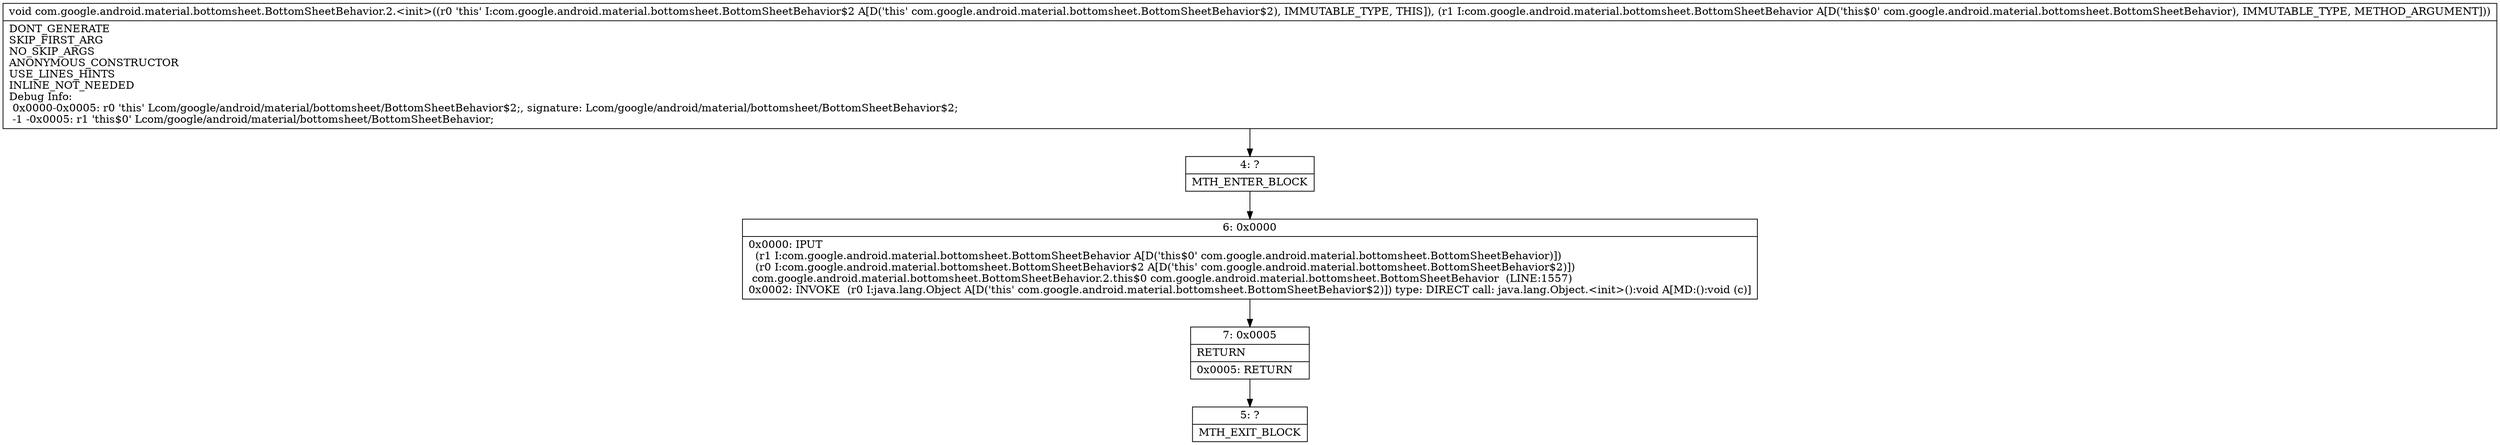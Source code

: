 digraph "CFG forcom.google.android.material.bottomsheet.BottomSheetBehavior.2.\<init\>(Lcom\/google\/android\/material\/bottomsheet\/BottomSheetBehavior;)V" {
Node_4 [shape=record,label="{4\:\ ?|MTH_ENTER_BLOCK\l}"];
Node_6 [shape=record,label="{6\:\ 0x0000|0x0000: IPUT  \l  (r1 I:com.google.android.material.bottomsheet.BottomSheetBehavior A[D('this$0' com.google.android.material.bottomsheet.BottomSheetBehavior)])\l  (r0 I:com.google.android.material.bottomsheet.BottomSheetBehavior$2 A[D('this' com.google.android.material.bottomsheet.BottomSheetBehavior$2)])\l com.google.android.material.bottomsheet.BottomSheetBehavior.2.this$0 com.google.android.material.bottomsheet.BottomSheetBehavior  (LINE:1557)\l0x0002: INVOKE  (r0 I:java.lang.Object A[D('this' com.google.android.material.bottomsheet.BottomSheetBehavior$2)]) type: DIRECT call: java.lang.Object.\<init\>():void A[MD:():void (c)]\l}"];
Node_7 [shape=record,label="{7\:\ 0x0005|RETURN\l|0x0005: RETURN   \l}"];
Node_5 [shape=record,label="{5\:\ ?|MTH_EXIT_BLOCK\l}"];
MethodNode[shape=record,label="{void com.google.android.material.bottomsheet.BottomSheetBehavior.2.\<init\>((r0 'this' I:com.google.android.material.bottomsheet.BottomSheetBehavior$2 A[D('this' com.google.android.material.bottomsheet.BottomSheetBehavior$2), IMMUTABLE_TYPE, THIS]), (r1 I:com.google.android.material.bottomsheet.BottomSheetBehavior A[D('this$0' com.google.android.material.bottomsheet.BottomSheetBehavior), IMMUTABLE_TYPE, METHOD_ARGUMENT]))  | DONT_GENERATE\lSKIP_FIRST_ARG\lNO_SKIP_ARGS\lANONYMOUS_CONSTRUCTOR\lUSE_LINES_HINTS\lINLINE_NOT_NEEDED\lDebug Info:\l  0x0000\-0x0005: r0 'this' Lcom\/google\/android\/material\/bottomsheet\/BottomSheetBehavior$2;, signature: Lcom\/google\/android\/material\/bottomsheet\/BottomSheetBehavior$2;\l  \-1 \-0x0005: r1 'this$0' Lcom\/google\/android\/material\/bottomsheet\/BottomSheetBehavior;\l}"];
MethodNode -> Node_4;Node_4 -> Node_6;
Node_6 -> Node_7;
Node_7 -> Node_5;
}


